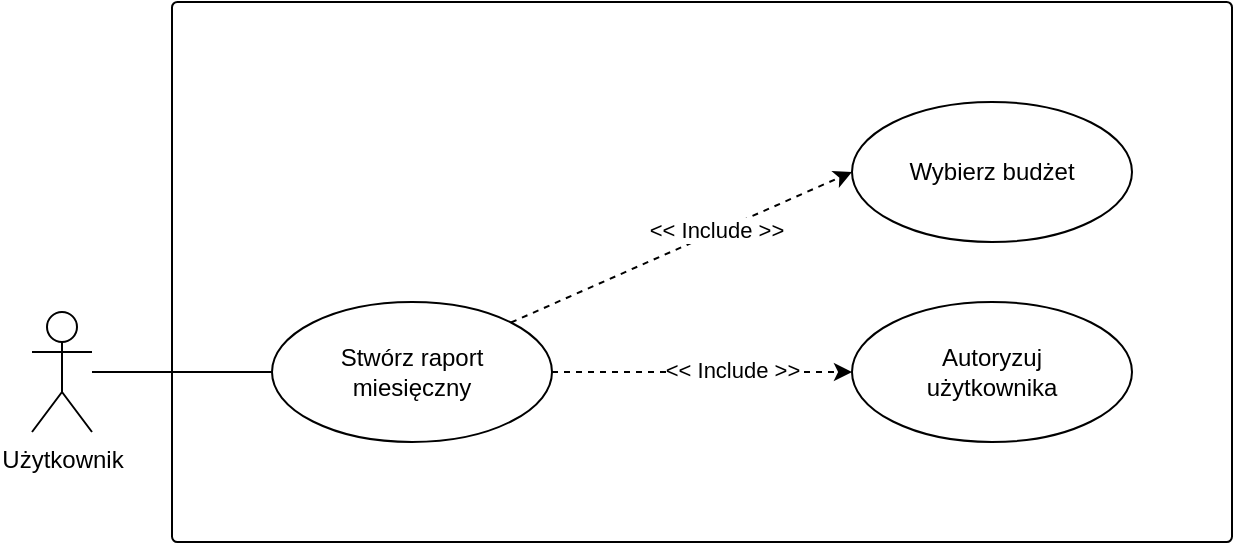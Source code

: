 <mxfile version="20.7.4" type="device"><diagram id="sFC3L-tNqtln3NCUFwzs" name="Strona-1"><mxGraphModel dx="1569" dy="1197" grid="1" gridSize="10" guides="1" tooltips="1" connect="1" arrows="1" fold="1" page="1" pageScale="1" pageWidth="827" pageHeight="1169" math="0" shadow="0"><root><mxCell id="0"/><mxCell id="1" parent="0"/><mxCell id="CmIBiG8GKUfvZ01endHb-1" value="" style="rounded=1;whiteSpace=wrap;html=1;arcSize=1;shadow=0;strokeColor=default;gradientColor=none;" vertex="1" parent="1"><mxGeometry x="220" y="250" width="530" height="270" as="geometry"/></mxCell><mxCell id="CmIBiG8GKUfvZ01endHb-2" style="edgeStyle=none;rounded=0;orthogonalLoop=1;jettySize=auto;html=1;entryX=0;entryY=0.5;entryDx=0;entryDy=0;endArrow=none;endFill=0;" edge="1" parent="1" source="CmIBiG8GKUfvZ01endHb-5" target="CmIBiG8GKUfvZ01endHb-7"><mxGeometry relative="1" as="geometry"/></mxCell><mxCell id="CmIBiG8GKUfvZ01endHb-5" value="Użytkownik" style="shape=umlActor;verticalLabelPosition=bottom;verticalAlign=top;html=1;" vertex="1" parent="1"><mxGeometry x="150" y="405" width="30" height="60" as="geometry"/></mxCell><mxCell id="CmIBiG8GKUfvZ01endHb-6" value="Autoryzuj&lt;br&gt;użytkownika" style="ellipse;whiteSpace=wrap;html=1;" vertex="1" parent="1"><mxGeometry x="560" y="400" width="140" height="70" as="geometry"/></mxCell><mxCell id="CmIBiG8GKUfvZ01endHb-7" value="Stwórz raport&lt;br&gt;miesięczny" style="ellipse;whiteSpace=wrap;html=1;" vertex="1" parent="1"><mxGeometry x="270" y="400" width="140" height="70" as="geometry"/></mxCell><mxCell id="CmIBiG8GKUfvZ01endHb-9" style="edgeStyle=none;rounded=0;orthogonalLoop=1;jettySize=auto;html=1;exitX=1;exitY=0.5;exitDx=0;exitDy=0;entryX=0;entryY=0.5;entryDx=0;entryDy=0;endArrow=classic;endFill=1;dashed=1;labelBorderColor=none;" edge="1" parent="1" source="CmIBiG8GKUfvZ01endHb-7" target="CmIBiG8GKUfvZ01endHb-6"><mxGeometry relative="1" as="geometry"><mxPoint x="424.0" y="305" as="sourcePoint"/><mxPoint x="590.0" y="480" as="targetPoint"/></mxGeometry></mxCell><mxCell id="CmIBiG8GKUfvZ01endHb-10" value="&amp;lt;&amp;lt; Include &amp;gt;&amp;gt;" style="edgeLabel;html=1;align=center;verticalAlign=middle;resizable=0;points=[];" vertex="1" connectable="0" parent="CmIBiG8GKUfvZ01endHb-9"><mxGeometry x="0.203" y="1" relative="1" as="geometry"><mxPoint as="offset"/></mxGeometry></mxCell><mxCell id="CmIBiG8GKUfvZ01endHb-13" value="Wybierz budżet" style="ellipse;whiteSpace=wrap;html=1;" vertex="1" parent="1"><mxGeometry x="560" y="300" width="140" height="70" as="geometry"/></mxCell><mxCell id="CmIBiG8GKUfvZ01endHb-14" style="edgeStyle=none;rounded=0;orthogonalLoop=1;jettySize=auto;html=1;exitX=1;exitY=0;exitDx=0;exitDy=0;entryX=0;entryY=0.5;entryDx=0;entryDy=0;endArrow=classic;endFill=1;dashed=1;labelBorderColor=none;" edge="1" parent="1" source="CmIBiG8GKUfvZ01endHb-7" target="CmIBiG8GKUfvZ01endHb-13"><mxGeometry relative="1" as="geometry"><mxPoint x="420.0" y="345" as="sourcePoint"/><mxPoint x="640" y="410" as="targetPoint"/></mxGeometry></mxCell><mxCell id="CmIBiG8GKUfvZ01endHb-15" value="&amp;lt;&amp;lt; Include &amp;gt;&amp;gt;" style="edgeLabel;html=1;align=center;verticalAlign=middle;resizable=0;points=[];" vertex="1" connectable="0" parent="CmIBiG8GKUfvZ01endHb-14"><mxGeometry x="0.203" y="1" relative="1" as="geometry"><mxPoint as="offset"/></mxGeometry></mxCell></root></mxGraphModel></diagram></mxfile>